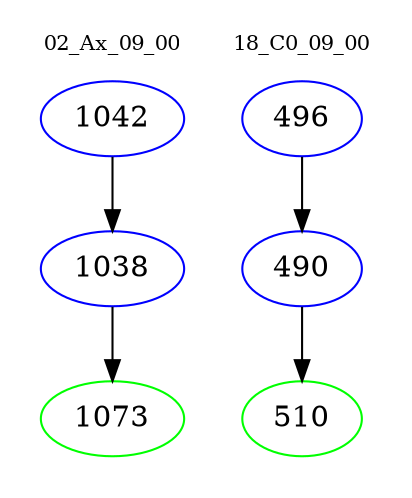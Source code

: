 digraph{
subgraph cluster_0 {
color = white
label = "02_Ax_09_00";
fontsize=10;
T0_1042 [label="1042", color="blue"]
T0_1042 -> T0_1038 [color="black"]
T0_1038 [label="1038", color="blue"]
T0_1038 -> T0_1073 [color="black"]
T0_1073 [label="1073", color="green"]
}
subgraph cluster_1 {
color = white
label = "18_C0_09_00";
fontsize=10;
T1_496 [label="496", color="blue"]
T1_496 -> T1_490 [color="black"]
T1_490 [label="490", color="blue"]
T1_490 -> T1_510 [color="black"]
T1_510 [label="510", color="green"]
}
}
